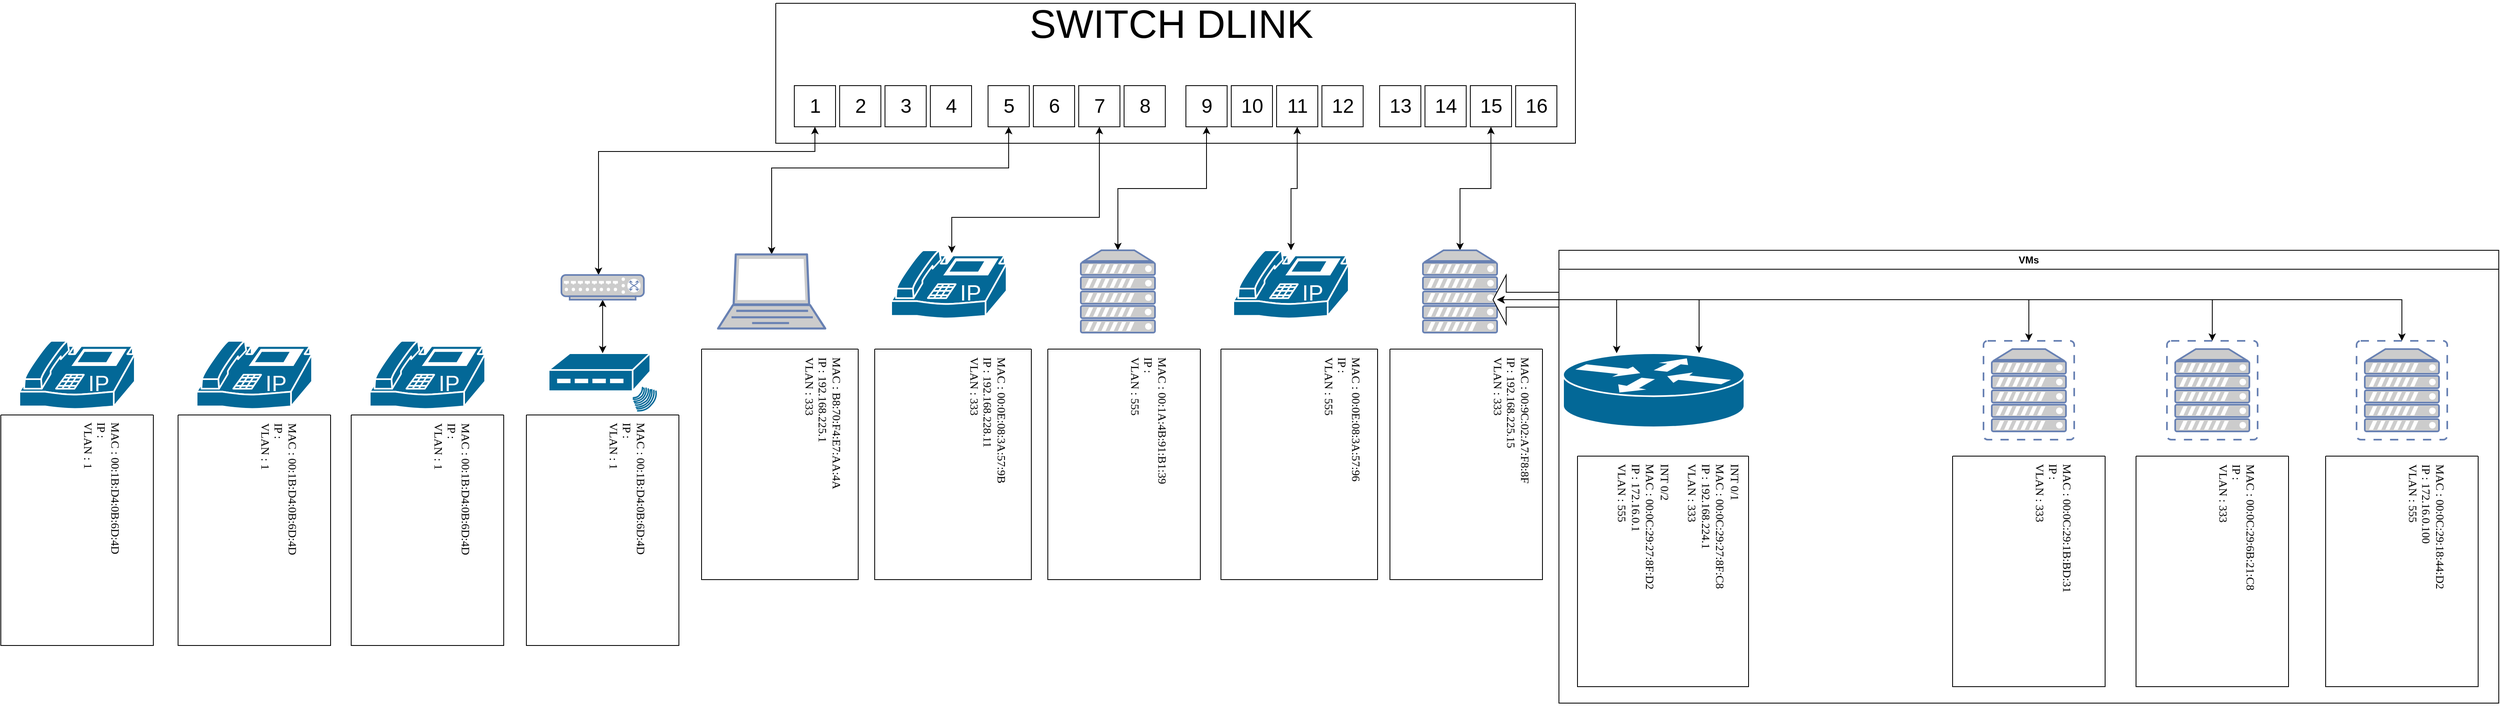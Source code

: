 <mxfile version="21.2.2" type="device">
  <diagram name="Page-1" id="Wpp4AvojSfgIg56Ua0PG">
    <mxGraphModel dx="1975" dy="1785" grid="1" gridSize="10" guides="1" tooltips="1" connect="1" arrows="1" fold="1" page="1" pageScale="1" pageWidth="850" pageHeight="1100" math="0" shadow="0">
      <root>
        <mxCell id="0" />
        <mxCell id="1" parent="0" />
        <mxCell id="R4uhG9D8vYYGGegYqyb0-5" style="edgeStyle=orthogonalEdgeStyle;rounded=0;orthogonalLoop=1;jettySize=auto;html=1;entryX=0.5;entryY=1;entryDx=0;entryDy=0;startArrow=classic;startFill=1;" edge="1" parent="1" source="R4uhG9D8vYYGGegYqyb0-6" target="R4uhG9D8vYYGGegYqyb0-10">
          <mxGeometry relative="1" as="geometry" />
        </mxCell>
        <mxCell id="R4uhG9D8vYYGGegYqyb0-6" value="" style="fontColor=#0066CC;verticalAlign=top;verticalLabelPosition=bottom;labelPosition=center;align=center;html=1;outlineConnect=0;fillColor=#CCCCCC;strokeColor=#6881B3;gradientColor=none;gradientDirection=north;strokeWidth=2;shape=mxgraph.networks.server;" vertex="1" parent="1">
          <mxGeometry x="1535" y="280" width="90" height="100" as="geometry" />
        </mxCell>
        <mxCell id="R4uhG9D8vYYGGegYqyb0-7" value="" style="swimlane;startSize=0;" vertex="1" parent="1">
          <mxGeometry x="750" y="-20" width="970" height="170" as="geometry">
            <mxRectangle x="810" y="135" width="50" height="40" as="alternateBounds" />
          </mxGeometry>
        </mxCell>
        <mxCell id="R4uhG9D8vYYGGegYqyb0-8" value="" style="rounded=0;whiteSpace=wrap;html=1;" vertex="1" parent="R4uhG9D8vYYGGegYqyb0-7">
          <mxGeometry x="732.5" y="100" width="50" height="50" as="geometry" />
        </mxCell>
        <mxCell id="R4uhG9D8vYYGGegYqyb0-9" value="" style="rounded=0;whiteSpace=wrap;html=1;" vertex="1" parent="R4uhG9D8vYYGGegYqyb0-7">
          <mxGeometry x="787.5" y="100" width="50" height="50" as="geometry" />
        </mxCell>
        <mxCell id="R4uhG9D8vYYGGegYqyb0-10" value="" style="rounded=0;whiteSpace=wrap;html=1;" vertex="1" parent="R4uhG9D8vYYGGegYqyb0-7">
          <mxGeometry x="842.5" y="100" width="50" height="50" as="geometry" />
        </mxCell>
        <mxCell id="R4uhG9D8vYYGGegYqyb0-11" value="" style="rounded=0;whiteSpace=wrap;html=1;" vertex="1" parent="R4uhG9D8vYYGGegYqyb0-7">
          <mxGeometry x="897.5" y="100" width="50" height="50" as="geometry" />
        </mxCell>
        <mxCell id="R4uhG9D8vYYGGegYqyb0-12" value="&lt;font style=&quot;font-size: 48px;&quot;&gt;SWITCH DLINK&lt;/font&gt;" style="text;html=1;strokeColor=none;fillColor=none;align=center;verticalAlign=middle;whiteSpace=wrap;rounded=0;" vertex="1" parent="R4uhG9D8vYYGGegYqyb0-7">
          <mxGeometry x="280" y="10" width="400" height="30" as="geometry" />
        </mxCell>
        <mxCell id="R4uhG9D8vYYGGegYqyb0-13" value="&lt;font style=&quot;font-size: 24px;&quot;&gt;13&lt;/font&gt;" style="text;html=1;strokeColor=none;fillColor=none;align=center;verticalAlign=middle;whiteSpace=wrap;rounded=0;" vertex="1" parent="R4uhG9D8vYYGGegYqyb0-7">
          <mxGeometry x="727.5" y="110" width="60" height="30" as="geometry" />
        </mxCell>
        <mxCell id="R4uhG9D8vYYGGegYqyb0-14" value="&lt;font style=&quot;font-size: 24px;&quot;&gt;14&lt;/font&gt;" style="text;html=1;strokeColor=none;fillColor=none;align=center;verticalAlign=middle;whiteSpace=wrap;rounded=0;" vertex="1" parent="R4uhG9D8vYYGGegYqyb0-7">
          <mxGeometry x="782.5" y="110" width="60" height="30" as="geometry" />
        </mxCell>
        <mxCell id="R4uhG9D8vYYGGegYqyb0-15" value="&lt;font style=&quot;font-size: 24px;&quot;&gt;15&lt;/font&gt;" style="text;html=1;strokeColor=none;fillColor=none;align=center;verticalAlign=middle;whiteSpace=wrap;rounded=0;" vertex="1" parent="R4uhG9D8vYYGGegYqyb0-7">
          <mxGeometry x="837.5" y="110" width="60" height="30" as="geometry" />
        </mxCell>
        <mxCell id="R4uhG9D8vYYGGegYqyb0-16" value="&lt;font style=&quot;font-size: 24px;&quot;&gt;16&lt;/font&gt;" style="text;html=1;strokeColor=none;fillColor=none;align=center;verticalAlign=middle;whiteSpace=wrap;rounded=0;" vertex="1" parent="R4uhG9D8vYYGGegYqyb0-7">
          <mxGeometry x="892.5" y="110" width="60" height="30" as="geometry" />
        </mxCell>
        <mxCell id="R4uhG9D8vYYGGegYqyb0-17" value="" style="rounded=0;whiteSpace=wrap;html=1;" vertex="1" parent="R4uhG9D8vYYGGegYqyb0-7">
          <mxGeometry x="497.5" y="100" width="50" height="50" as="geometry" />
        </mxCell>
        <mxCell id="R4uhG9D8vYYGGegYqyb0-18" value="" style="rounded=0;whiteSpace=wrap;html=1;" vertex="1" parent="R4uhG9D8vYYGGegYqyb0-7">
          <mxGeometry x="552.5" y="100" width="50" height="50" as="geometry" />
        </mxCell>
        <mxCell id="R4uhG9D8vYYGGegYqyb0-19" value="" style="rounded=0;whiteSpace=wrap;html=1;" vertex="1" parent="R4uhG9D8vYYGGegYqyb0-7">
          <mxGeometry x="607.5" y="100" width="50" height="50" as="geometry" />
        </mxCell>
        <mxCell id="R4uhG9D8vYYGGegYqyb0-20" value="" style="rounded=0;whiteSpace=wrap;html=1;" vertex="1" parent="R4uhG9D8vYYGGegYqyb0-7">
          <mxGeometry x="662.5" y="100" width="50" height="50" as="geometry" />
        </mxCell>
        <mxCell id="R4uhG9D8vYYGGegYqyb0-21" value="&lt;font style=&quot;font-size: 24px;&quot;&gt;9&lt;/font&gt;" style="text;html=1;strokeColor=none;fillColor=none;align=center;verticalAlign=middle;whiteSpace=wrap;rounded=0;" vertex="1" parent="R4uhG9D8vYYGGegYqyb0-7">
          <mxGeometry x="492.5" y="110" width="60" height="30" as="geometry" />
        </mxCell>
        <mxCell id="R4uhG9D8vYYGGegYqyb0-22" value="&lt;font style=&quot;font-size: 24px;&quot;&gt;10&lt;/font&gt;" style="text;html=1;strokeColor=none;fillColor=none;align=center;verticalAlign=middle;whiteSpace=wrap;rounded=0;" vertex="1" parent="R4uhG9D8vYYGGegYqyb0-7">
          <mxGeometry x="547.5" y="110" width="60" height="30" as="geometry" />
        </mxCell>
        <mxCell id="R4uhG9D8vYYGGegYqyb0-23" value="&lt;font style=&quot;font-size: 24px;&quot;&gt;11&lt;/font&gt;" style="text;html=1;strokeColor=none;fillColor=none;align=center;verticalAlign=middle;whiteSpace=wrap;rounded=0;" vertex="1" parent="R4uhG9D8vYYGGegYqyb0-7">
          <mxGeometry x="602.5" y="110" width="60" height="30" as="geometry" />
        </mxCell>
        <mxCell id="R4uhG9D8vYYGGegYqyb0-24" value="&lt;font style=&quot;font-size: 24px;&quot;&gt;12&lt;/font&gt;" style="text;html=1;strokeColor=none;fillColor=none;align=center;verticalAlign=middle;whiteSpace=wrap;rounded=0;" vertex="1" parent="R4uhG9D8vYYGGegYqyb0-7">
          <mxGeometry x="657.5" y="110" width="60" height="30" as="geometry" />
        </mxCell>
        <mxCell id="R4uhG9D8vYYGGegYqyb0-25" value="" style="rounded=0;whiteSpace=wrap;html=1;" vertex="1" parent="R4uhG9D8vYYGGegYqyb0-7">
          <mxGeometry x="257.5" y="100" width="50" height="50" as="geometry" />
        </mxCell>
        <mxCell id="R4uhG9D8vYYGGegYqyb0-26" value="" style="rounded=0;whiteSpace=wrap;html=1;" vertex="1" parent="R4uhG9D8vYYGGegYqyb0-7">
          <mxGeometry x="312.5" y="100" width="50" height="50" as="geometry" />
        </mxCell>
        <mxCell id="R4uhG9D8vYYGGegYqyb0-27" value="" style="rounded=0;whiteSpace=wrap;html=1;" vertex="1" parent="R4uhG9D8vYYGGegYqyb0-7">
          <mxGeometry x="367.5" y="100" width="50" height="50" as="geometry" />
        </mxCell>
        <mxCell id="R4uhG9D8vYYGGegYqyb0-28" value="" style="rounded=0;whiteSpace=wrap;html=1;" vertex="1" parent="R4uhG9D8vYYGGegYqyb0-7">
          <mxGeometry x="422.5" y="100" width="50" height="50" as="geometry" />
        </mxCell>
        <mxCell id="R4uhG9D8vYYGGegYqyb0-29" value="&lt;font style=&quot;font-size: 24px;&quot;&gt;5&lt;/font&gt;" style="text;html=1;strokeColor=none;fillColor=none;align=center;verticalAlign=middle;whiteSpace=wrap;rounded=0;" vertex="1" parent="R4uhG9D8vYYGGegYqyb0-7">
          <mxGeometry x="252.5" y="110" width="60" height="30" as="geometry" />
        </mxCell>
        <mxCell id="R4uhG9D8vYYGGegYqyb0-30" value="&lt;font style=&quot;font-size: 24px;&quot;&gt;6&lt;/font&gt;" style="text;html=1;strokeColor=none;fillColor=none;align=center;verticalAlign=middle;whiteSpace=wrap;rounded=0;" vertex="1" parent="R4uhG9D8vYYGGegYqyb0-7">
          <mxGeometry x="307.5" y="110" width="60" height="30" as="geometry" />
        </mxCell>
        <mxCell id="R4uhG9D8vYYGGegYqyb0-31" value="&lt;font style=&quot;font-size: 24px;&quot;&gt;7&lt;/font&gt;" style="text;html=1;strokeColor=none;fillColor=none;align=center;verticalAlign=middle;whiteSpace=wrap;rounded=0;" vertex="1" parent="R4uhG9D8vYYGGegYqyb0-7">
          <mxGeometry x="362.5" y="110" width="60" height="30" as="geometry" />
        </mxCell>
        <mxCell id="R4uhG9D8vYYGGegYqyb0-32" value="&lt;font style=&quot;font-size: 24px;&quot;&gt;8&lt;/font&gt;" style="text;html=1;strokeColor=none;fillColor=none;align=center;verticalAlign=middle;whiteSpace=wrap;rounded=0;" vertex="1" parent="R4uhG9D8vYYGGegYqyb0-7">
          <mxGeometry x="417.5" y="110" width="60" height="30" as="geometry" />
        </mxCell>
        <mxCell id="R4uhG9D8vYYGGegYqyb0-33" value="" style="rounded=0;whiteSpace=wrap;html=1;" vertex="1" parent="R4uhG9D8vYYGGegYqyb0-7">
          <mxGeometry x="22.5" y="100" width="50" height="50" as="geometry" />
        </mxCell>
        <mxCell id="R4uhG9D8vYYGGegYqyb0-34" value="" style="rounded=0;whiteSpace=wrap;html=1;" vertex="1" parent="R4uhG9D8vYYGGegYqyb0-7">
          <mxGeometry x="77.5" y="100" width="50" height="50" as="geometry" />
        </mxCell>
        <mxCell id="R4uhG9D8vYYGGegYqyb0-35" value="" style="rounded=0;whiteSpace=wrap;html=1;" vertex="1" parent="R4uhG9D8vYYGGegYqyb0-7">
          <mxGeometry x="132.5" y="100" width="50" height="50" as="geometry" />
        </mxCell>
        <mxCell id="R4uhG9D8vYYGGegYqyb0-36" value="" style="rounded=0;whiteSpace=wrap;html=1;" vertex="1" parent="R4uhG9D8vYYGGegYqyb0-7">
          <mxGeometry x="187.5" y="100" width="50" height="50" as="geometry" />
        </mxCell>
        <mxCell id="R4uhG9D8vYYGGegYqyb0-37" value="&lt;font style=&quot;font-size: 24px;&quot;&gt;1&lt;/font&gt;" style="text;html=1;strokeColor=none;fillColor=none;align=center;verticalAlign=middle;whiteSpace=wrap;rounded=0;" vertex="1" parent="R4uhG9D8vYYGGegYqyb0-7">
          <mxGeometry x="17.5" y="110" width="60" height="30" as="geometry" />
        </mxCell>
        <mxCell id="R4uhG9D8vYYGGegYqyb0-38" value="&lt;font style=&quot;font-size: 24px;&quot;&gt;2&lt;/font&gt;" style="text;html=1;strokeColor=none;fillColor=none;align=center;verticalAlign=middle;whiteSpace=wrap;rounded=0;" vertex="1" parent="R4uhG9D8vYYGGegYqyb0-7">
          <mxGeometry x="72.5" y="110" width="60" height="30" as="geometry" />
        </mxCell>
        <mxCell id="R4uhG9D8vYYGGegYqyb0-39" value="&lt;font style=&quot;font-size: 24px;&quot;&gt;3&lt;/font&gt;" style="text;html=1;strokeColor=none;fillColor=none;align=center;verticalAlign=middle;whiteSpace=wrap;rounded=0;" vertex="1" parent="R4uhG9D8vYYGGegYqyb0-7">
          <mxGeometry x="127.5" y="110" width="60" height="30" as="geometry" />
        </mxCell>
        <mxCell id="R4uhG9D8vYYGGegYqyb0-40" value="&lt;font style=&quot;font-size: 24px;&quot;&gt;4&lt;/font&gt;" style="text;html=1;strokeColor=none;fillColor=none;align=center;verticalAlign=middle;whiteSpace=wrap;rounded=0;" vertex="1" parent="R4uhG9D8vYYGGegYqyb0-7">
          <mxGeometry x="182.5" y="110" width="60" height="30" as="geometry" />
        </mxCell>
        <mxCell id="R4uhG9D8vYYGGegYqyb0-41" value="VMs" style="swimlane;whiteSpace=wrap;html=1;" vertex="1" parent="1">
          <mxGeometry x="1700" y="280" width="1140" height="550" as="geometry" />
        </mxCell>
        <mxCell id="R4uhG9D8vYYGGegYqyb0-42" value="" style="fontColor=#0066CC;verticalAlign=top;verticalLabelPosition=bottom;labelPosition=center;align=center;html=1;outlineConnect=0;fillColor=#CCCCCC;strokeColor=#6881B3;gradientColor=none;gradientDirection=north;strokeWidth=2;shape=mxgraph.networks.virtual_server;" vertex="1" parent="R4uhG9D8vYYGGegYqyb0-41">
          <mxGeometry x="515" y="110" width="110" height="120" as="geometry" />
        </mxCell>
        <mxCell id="R4uhG9D8vYYGGegYqyb0-43" value="" style="fontColor=#0066CC;verticalAlign=top;verticalLabelPosition=bottom;labelPosition=center;align=center;html=1;outlineConnect=0;fillColor=#CCCCCC;strokeColor=#6881B3;gradientColor=none;gradientDirection=north;strokeWidth=2;shape=mxgraph.networks.virtual_server;" vertex="1" parent="R4uhG9D8vYYGGegYqyb0-41">
          <mxGeometry x="737.5" y="110" width="110" height="120" as="geometry" />
        </mxCell>
        <mxCell id="R4uhG9D8vYYGGegYqyb0-44" value="" style="fontColor=#0066CC;verticalAlign=top;verticalLabelPosition=bottom;labelPosition=center;align=center;html=1;outlineConnect=0;fillColor=#CCCCCC;strokeColor=#6881B3;gradientColor=none;gradientDirection=north;strokeWidth=2;shape=mxgraph.networks.virtual_server;" vertex="1" parent="R4uhG9D8vYYGGegYqyb0-41">
          <mxGeometry x="967.5" y="110" width="110" height="120" as="geometry" />
        </mxCell>
        <mxCell id="R4uhG9D8vYYGGegYqyb0-45" value="" style="swimlane;startSize=0;" vertex="1" parent="R4uhG9D8vYYGGegYqyb0-41">
          <mxGeometry x="22.5" y="250" width="207.5" height="280" as="geometry">
            <mxRectangle x="1485" y="390" width="50" height="40" as="alternateBounds" />
          </mxGeometry>
        </mxCell>
        <mxCell id="R4uhG9D8vYYGGegYqyb0-46" value="&lt;div style=&quot;font-size: 14px;&quot;&gt;&lt;span style=&quot;background-color: initial; font-family: &amp;quot;Lucida Console&amp;quot;;&quot;&gt;INT 0/1&lt;br&gt;MAC : 00:0C:29:27:8F:C8&lt;/span&gt;&lt;/div&gt;&lt;font style=&quot;font-size: 14px;&quot; face=&quot;Lucida Console&quot;&gt;&lt;div style=&quot;&quot;&gt;IP : 192.168.224.1&lt;br&gt;VLAN : 333&lt;br&gt;&lt;br&gt;INT 0/2&lt;br&gt;&lt;div style=&quot;border-color: var(--border-color); font-family: Helvetica;&quot;&gt;&lt;span style=&quot;border-color: var(--border-color); background-color: initial; font-family: &amp;quot;Lucida Console&amp;quot;;&quot;&gt;MAC : 00:0C:29:27:8F:D2&lt;/span&gt;&lt;/div&gt;&lt;font style=&quot;border-color: var(--border-color);&quot; face=&quot;Lucida Console&quot;&gt;IP : 172.16.0.1&lt;br style=&quot;border-color: var(--border-color);&quot;&gt;VLAN : 555&lt;/font&gt;&lt;/div&gt;&lt;/font&gt;" style="text;html=1;strokeColor=none;fillColor=none;align=left;verticalAlign=middle;whiteSpace=wrap;rounded=0;rotation=90;" vertex="1" parent="R4uhG9D8vYYGGegYqyb0-45">
          <mxGeometry x="-25" y="100" width="295" height="110" as="geometry" />
        </mxCell>
        <mxCell id="R4uhG9D8vYYGGegYqyb0-47" value="" style="swimlane;startSize=0;" vertex="1" parent="R4uhG9D8vYYGGegYqyb0-41">
          <mxGeometry x="477.5" y="250" width="185" height="280" as="geometry">
            <mxRectangle x="1485" y="390" width="50" height="40" as="alternateBounds" />
          </mxGeometry>
        </mxCell>
        <mxCell id="R4uhG9D8vYYGGegYqyb0-48" value="&lt;div style=&quot;font-size: 14px;&quot;&gt;&lt;span style=&quot;background-color: initial; font-family: &amp;quot;Lucida Console&amp;quot;;&quot;&gt;MAC : 00:0C:29:1B:BD:31&lt;/span&gt;&lt;/div&gt;&lt;font style=&quot;font-size: 14px;&quot; face=&quot;Lucida Console&quot;&gt;&lt;div style=&quot;&quot;&gt;&lt;span style=&quot;background-color: initial;&quot;&gt;IP :&amp;nbsp;&lt;br&gt;VLAN : 333&lt;/span&gt;&lt;/div&gt;&lt;/font&gt;" style="text;html=1;strokeColor=none;fillColor=none;align=left;verticalAlign=middle;whiteSpace=wrap;rounded=0;rotation=90;" vertex="1" parent="R4uhG9D8vYYGGegYqyb0-47">
          <mxGeometry x="-25" y="100" width="295" height="110" as="geometry" />
        </mxCell>
        <mxCell id="R4uhG9D8vYYGGegYqyb0-49" value="" style="swimlane;startSize=0;" vertex="1" parent="R4uhG9D8vYYGGegYqyb0-41">
          <mxGeometry x="700" y="250" width="185" height="280" as="geometry">
            <mxRectangle x="1485" y="390" width="50" height="40" as="alternateBounds" />
          </mxGeometry>
        </mxCell>
        <mxCell id="R4uhG9D8vYYGGegYqyb0-50" value="&lt;div style=&quot;font-size: 14px;&quot;&gt;&lt;span style=&quot;background-color: initial; font-family: &amp;quot;Lucida Console&amp;quot;;&quot;&gt;MAC : 00:0C:29:6B:21:C8&lt;/span&gt;&lt;/div&gt;&lt;font style=&quot;font-size: 14px;&quot; face=&quot;Lucida Console&quot;&gt;&lt;div style=&quot;&quot;&gt;&lt;span style=&quot;background-color: initial;&quot;&gt;IP :&amp;nbsp;&lt;br&gt;VLAN : 333&lt;/span&gt;&lt;/div&gt;&lt;/font&gt;" style="text;html=1;strokeColor=none;fillColor=none;align=left;verticalAlign=middle;whiteSpace=wrap;rounded=0;rotation=90;" vertex="1" parent="R4uhG9D8vYYGGegYqyb0-49">
          <mxGeometry x="-25" y="100" width="295" height="110" as="geometry" />
        </mxCell>
        <mxCell id="R4uhG9D8vYYGGegYqyb0-51" value="" style="swimlane;startSize=0;" vertex="1" parent="R4uhG9D8vYYGGegYqyb0-41">
          <mxGeometry x="930" y="250" width="185" height="280" as="geometry">
            <mxRectangle x="1485" y="390" width="50" height="40" as="alternateBounds" />
          </mxGeometry>
        </mxCell>
        <mxCell id="R4uhG9D8vYYGGegYqyb0-52" value="&lt;div style=&quot;font-size: 14px;&quot;&gt;&lt;span style=&quot;background-color: initial; font-family: &amp;quot;Lucida Console&amp;quot;;&quot;&gt;MAC : 00:0C:29:18:44:D2&lt;/span&gt;&lt;/div&gt;&lt;font style=&quot;font-size: 14px;&quot; face=&quot;Lucida Console&quot;&gt;&lt;div style=&quot;&quot;&gt;&lt;span style=&quot;background-color: initial;&quot;&gt;IP : 172.16.0.100&lt;br&gt;VLAN : 555&lt;/span&gt;&lt;/div&gt;&lt;/font&gt;" style="text;html=1;strokeColor=none;fillColor=none;align=left;verticalAlign=middle;whiteSpace=wrap;rounded=0;rotation=90;" vertex="1" parent="R4uhG9D8vYYGGegYqyb0-51">
          <mxGeometry x="-25" y="100" width="295" height="110" as="geometry" />
        </mxCell>
        <mxCell id="R4uhG9D8vYYGGegYqyb0-53" value="" style="shape=mxgraph.cisco.routers.router;sketch=0;html=1;pointerEvents=1;dashed=0;fillColor=#036897;strokeColor=#ffffff;strokeWidth=2;verticalLabelPosition=bottom;verticalAlign=top;align=center;outlineConnect=0;" vertex="1" parent="R4uhG9D8vYYGGegYqyb0-41">
          <mxGeometry x="5" y="125" width="220" height="90" as="geometry" />
        </mxCell>
        <mxCell id="R4uhG9D8vYYGGegYqyb0-54" value="" style="shape=singleArrow;direction=west;whiteSpace=wrap;html=1;" vertex="1" parent="1">
          <mxGeometry x="1620" y="310" width="80" height="60" as="geometry" />
        </mxCell>
        <mxCell id="R4uhG9D8vYYGGegYqyb0-55" value="" style="swimlane;startSize=0;" vertex="1" parent="1">
          <mxGeometry x="1495" y="400" width="185" height="280" as="geometry">
            <mxRectangle x="1485" y="390" width="50" height="40" as="alternateBounds" />
          </mxGeometry>
        </mxCell>
        <mxCell id="R4uhG9D8vYYGGegYqyb0-56" value="&lt;div style=&quot;font-size: 14px;&quot;&gt;&lt;span style=&quot;background-color: initial; font-family: &amp;quot;Lucida Console&amp;quot;;&quot;&gt;MAC : 00:9C:02:A7:F8:8F&lt;/span&gt;&lt;br&gt;&lt;/div&gt;&lt;font style=&quot;font-size: 14px;&quot; face=&quot;Lucida Console&quot;&gt;&lt;div style=&quot;&quot;&gt;&lt;span style=&quot;background-color: initial;&quot;&gt;IP : 192.168.225.15&lt;br&gt;VLAN : 333&lt;/span&gt;&lt;/div&gt;&lt;/font&gt;" style="text;html=1;strokeColor=none;fillColor=none;align=left;verticalAlign=middle;whiteSpace=wrap;rounded=0;rotation=90;" vertex="1" parent="R4uhG9D8vYYGGegYqyb0-55">
          <mxGeometry y="125" width="295" height="60" as="geometry" />
        </mxCell>
        <mxCell id="R4uhG9D8vYYGGegYqyb0-57" style="edgeStyle=orthogonalEdgeStyle;rounded=0;orthogonalLoop=1;jettySize=auto;html=1;startArrow=classic;startFill=1;" edge="1" parent="1" target="R4uhG9D8vYYGGegYqyb0-6">
          <mxGeometry relative="1" as="geometry">
            <Array as="points">
              <mxPoint x="1770" y="405" />
              <mxPoint x="1770" y="340" />
            </Array>
            <mxPoint x="1770" y="405" as="sourcePoint" />
          </mxGeometry>
        </mxCell>
        <mxCell id="R4uhG9D8vYYGGegYqyb0-58" style="edgeStyle=orthogonalEdgeStyle;rounded=0;orthogonalLoop=1;jettySize=auto;html=1;startArrow=classic;startFill=1;" edge="1" parent="1" source="R4uhG9D8vYYGGegYqyb0-42" target="R4uhG9D8vYYGGegYqyb0-6">
          <mxGeometry relative="1" as="geometry">
            <Array as="points">
              <mxPoint x="2270" y="340" />
            </Array>
          </mxGeometry>
        </mxCell>
        <mxCell id="R4uhG9D8vYYGGegYqyb0-59" style="edgeStyle=orthogonalEdgeStyle;rounded=0;orthogonalLoop=1;jettySize=auto;html=1;startArrow=classic;startFill=1;" edge="1" parent="1" source="R4uhG9D8vYYGGegYqyb0-53" target="R4uhG9D8vYYGGegYqyb0-6">
          <mxGeometry relative="1" as="geometry">
            <Array as="points">
              <mxPoint x="1870" y="340" />
            </Array>
            <mxPoint x="2267.5" y="390" as="sourcePoint" />
          </mxGeometry>
        </mxCell>
        <mxCell id="R4uhG9D8vYYGGegYqyb0-60" style="edgeStyle=orthogonalEdgeStyle;rounded=0;orthogonalLoop=1;jettySize=auto;html=1;startArrow=classic;startFill=1;" edge="1" parent="1" source="R4uhG9D8vYYGGegYqyb0-43" target="R4uhG9D8vYYGGegYqyb0-6">
          <mxGeometry relative="1" as="geometry">
            <Array as="points">
              <mxPoint x="2493" y="340" />
            </Array>
          </mxGeometry>
        </mxCell>
        <mxCell id="R4uhG9D8vYYGGegYqyb0-61" style="edgeStyle=orthogonalEdgeStyle;rounded=0;orthogonalLoop=1;jettySize=auto;html=1;startArrow=classic;startFill=1;" edge="1" parent="1" source="R4uhG9D8vYYGGegYqyb0-44" target="R4uhG9D8vYYGGegYqyb0-6">
          <mxGeometry relative="1" as="geometry">
            <Array as="points">
              <mxPoint x="2723" y="340" />
            </Array>
          </mxGeometry>
        </mxCell>
        <mxCell id="R4uhG9D8vYYGGegYqyb0-62" style="edgeStyle=orthogonalEdgeStyle;rounded=0;orthogonalLoop=1;jettySize=auto;html=1;entryX=0.5;entryY=1;entryDx=0;entryDy=0;startArrow=classic;startFill=1;" edge="1" parent="1" source="R4uhG9D8vYYGGegYqyb0-78" target="R4uhG9D8vYYGGegYqyb0-19">
          <mxGeometry relative="1" as="geometry">
            <mxPoint x="1375" y="280.0" as="sourcePoint" />
          </mxGeometry>
        </mxCell>
        <mxCell id="R4uhG9D8vYYGGegYqyb0-63" value="" style="swimlane;startSize=0;" vertex="1" parent="1">
          <mxGeometry x="1290" y="400" width="190" height="280" as="geometry">
            <mxRectangle x="1485" y="390" width="50" height="40" as="alternateBounds" />
          </mxGeometry>
        </mxCell>
        <mxCell id="R4uhG9D8vYYGGegYqyb0-64" value="&lt;div style=&quot;font-size: 14px;&quot;&gt;&lt;span style=&quot;background-color: initial; font-family: &amp;quot;Lucida Console&amp;quot;;&quot;&gt;MAC : 00:0E:08:3A:57:96&lt;/span&gt;&lt;br&gt;&lt;/div&gt;&lt;font style=&quot;font-size: 14px;&quot; face=&quot;Lucida Console&quot;&gt;&lt;div style=&quot;&quot;&gt;&lt;span style=&quot;background-color: initial;&quot;&gt;IP :&amp;nbsp;&lt;br&gt;VLAN : 555&lt;/span&gt;&lt;/div&gt;&lt;/font&gt;" style="text;html=1;strokeColor=none;fillColor=none;align=left;verticalAlign=middle;whiteSpace=wrap;rounded=0;rotation=90;" vertex="1" parent="R4uhG9D8vYYGGegYqyb0-63">
          <mxGeometry y="120" width="295" height="70" as="geometry" />
        </mxCell>
        <mxCell id="R4uhG9D8vYYGGegYqyb0-65" style="edgeStyle=orthogonalEdgeStyle;rounded=0;orthogonalLoop=1;jettySize=auto;html=1;exitX=0.5;exitY=0;exitDx=0;exitDy=0;exitPerimeter=0;entryX=0.5;entryY=1;entryDx=0;entryDy=0;startArrow=classic;startFill=1;" edge="1" parent="1" source="R4uhG9D8vYYGGegYqyb0-66" target="R4uhG9D8vYYGGegYqyb0-17">
          <mxGeometry relative="1" as="geometry" />
        </mxCell>
        <mxCell id="R4uhG9D8vYYGGegYqyb0-66" value="" style="fontColor=#0066CC;verticalAlign=top;verticalLabelPosition=bottom;labelPosition=center;align=center;html=1;outlineConnect=0;fillColor=#CCCCCC;strokeColor=#6881B3;gradientColor=none;gradientDirection=north;strokeWidth=2;shape=mxgraph.networks.server;" vertex="1" parent="1">
          <mxGeometry x="1120" y="280" width="90" height="100" as="geometry" />
        </mxCell>
        <mxCell id="R4uhG9D8vYYGGegYqyb0-67" value="" style="swimlane;startSize=0;" vertex="1" parent="1">
          <mxGeometry x="1080" y="400" width="185" height="280" as="geometry">
            <mxRectangle x="1485" y="390" width="50" height="40" as="alternateBounds" />
          </mxGeometry>
        </mxCell>
        <mxCell id="R4uhG9D8vYYGGegYqyb0-68" value="&lt;div style=&quot;font-size: 14px;&quot;&gt;&lt;span style=&quot;background-color: initial; font-family: &amp;quot;Lucida Console&amp;quot;;&quot;&gt;MAC : 00:1A:4B:91:B1:39&lt;/span&gt;&lt;br&gt;&lt;/div&gt;&lt;font style=&quot;font-size: 14px;&quot; face=&quot;Lucida Console&quot;&gt;&lt;div style=&quot;&quot;&gt;&lt;span style=&quot;background-color: initial;&quot;&gt;IP :&amp;nbsp;&lt;br&gt;VLAN : 555&lt;/span&gt;&lt;/div&gt;&lt;/font&gt;" style="text;html=1;strokeColor=none;fillColor=none;align=left;verticalAlign=middle;whiteSpace=wrap;rounded=0;rotation=90;" vertex="1" parent="R4uhG9D8vYYGGegYqyb0-67">
          <mxGeometry x="-25" y="100" width="295" height="110" as="geometry" />
        </mxCell>
        <mxCell id="R4uhG9D8vYYGGegYqyb0-69" style="edgeStyle=orthogonalEdgeStyle;rounded=0;orthogonalLoop=1;jettySize=auto;html=1;exitX=0.525;exitY=0.039;exitDx=0;exitDy=0;exitPerimeter=0;entryX=0.5;entryY=1;entryDx=0;entryDy=0;startArrow=classic;startFill=1;" edge="1" parent="1" source="R4uhG9D8vYYGGegYqyb0-79" target="R4uhG9D8vYYGGegYqyb0-27">
          <mxGeometry relative="1" as="geometry">
            <mxPoint x="955" y="280.0" as="sourcePoint" />
            <Array as="points">
              <mxPoint x="963" y="240" />
              <mxPoint x="1143" y="240" />
            </Array>
          </mxGeometry>
        </mxCell>
        <mxCell id="R4uhG9D8vYYGGegYqyb0-70" value="" style="swimlane;startSize=0;" vertex="1" parent="1">
          <mxGeometry x="870" y="400" width="190" height="280" as="geometry">
            <mxRectangle x="1485" y="390" width="50" height="40" as="alternateBounds" />
          </mxGeometry>
        </mxCell>
        <mxCell id="R4uhG9D8vYYGGegYqyb0-71" value="&lt;div style=&quot;font-size: 14px;&quot;&gt;&lt;span style=&quot;background-color: initial; font-family: &amp;quot;Lucida Console&amp;quot;;&quot;&gt;MAC : 00:0E:08:3A:57:9B&lt;/span&gt;&lt;/div&gt;&lt;font style=&quot;font-size: 14px;&quot; face=&quot;Lucida Console&quot;&gt;&lt;div style=&quot;&quot;&gt;&lt;span style=&quot;background-color: initial;&quot;&gt;IP : 192.168.228.11&lt;br&gt;VLAN : 333&lt;/span&gt;&lt;/div&gt;&lt;/font&gt;" style="text;html=1;strokeColor=none;fillColor=none;align=left;verticalAlign=middle;whiteSpace=wrap;rounded=0;rotation=90;" vertex="1" parent="R4uhG9D8vYYGGegYqyb0-70">
          <mxGeometry x="-10" y="125" width="295" height="60" as="geometry" />
        </mxCell>
        <mxCell id="R4uhG9D8vYYGGegYqyb0-72" style="edgeStyle=orthogonalEdgeStyle;rounded=0;orthogonalLoop=1;jettySize=auto;html=1;exitX=0.5;exitY=0;exitDx=0;exitDy=0;exitPerimeter=0;entryX=0.5;entryY=1;entryDx=0;entryDy=0;startArrow=classic;startFill=1;" edge="1" parent="1" source="R4uhG9D8vYYGGegYqyb0-80" target="R4uhG9D8vYYGGegYqyb0-25">
          <mxGeometry relative="1" as="geometry">
            <Array as="points">
              <mxPoint x="745" y="180" />
              <mxPoint x="1033" y="180" />
            </Array>
            <mxPoint x="745" y="280.0" as="sourcePoint" />
          </mxGeometry>
        </mxCell>
        <mxCell id="R4uhG9D8vYYGGegYqyb0-73" value="" style="swimlane;startSize=0;" vertex="1" parent="1">
          <mxGeometry x="660" y="400" width="190" height="280" as="geometry">
            <mxRectangle x="1485" y="390" width="50" height="40" as="alternateBounds" />
          </mxGeometry>
        </mxCell>
        <mxCell id="R4uhG9D8vYYGGegYqyb0-74" value="&lt;div style=&quot;font-size: 14px;&quot;&gt;&lt;span style=&quot;background-color: initial; font-family: &amp;quot;Lucida Console&amp;quot;;&quot;&gt;MAC : B8:70:F4:E7:AA:4A&lt;/span&gt;&lt;/div&gt;&lt;font style=&quot;font-size: 14px;&quot; face=&quot;Lucida Console&quot;&gt;&lt;div style=&quot;&quot;&gt;&lt;span style=&quot;background-color: initial;&quot;&gt;IP : 192.168.225.1&lt;br&gt;VLAN : 333&lt;/span&gt;&lt;/div&gt;&lt;/font&gt;" style="text;html=1;strokeColor=none;fillColor=none;align=left;verticalAlign=middle;whiteSpace=wrap;rounded=0;rotation=90;" vertex="1" parent="R4uhG9D8vYYGGegYqyb0-73">
          <mxGeometry y="125" width="295" height="60" as="geometry" />
        </mxCell>
        <mxCell id="R4uhG9D8vYYGGegYqyb0-75" style="edgeStyle=orthogonalEdgeStyle;rounded=0;orthogonalLoop=1;jettySize=auto;html=1;entryX=0.5;entryY=1;entryDx=0;entryDy=0;startArrow=classic;startFill=1;" edge="1" parent="1" source="R4uhG9D8vYYGGegYqyb0-83" target="R4uhG9D8vYYGGegYqyb0-33">
          <mxGeometry relative="1" as="geometry">
            <Array as="points">
              <mxPoint x="535" y="160" />
              <mxPoint x="798" y="160" />
            </Array>
            <mxPoint x="535" y="280" as="sourcePoint" />
          </mxGeometry>
        </mxCell>
        <mxCell id="R4uhG9D8vYYGGegYqyb0-76" value="" style="swimlane;startSize=0;" vertex="1" parent="1">
          <mxGeometry x="447.5" y="480" width="185" height="280" as="geometry">
            <mxRectangle x="1485" y="390" width="50" height="40" as="alternateBounds" />
          </mxGeometry>
        </mxCell>
        <mxCell id="R4uhG9D8vYYGGegYqyb0-77" value="&lt;div style=&quot;font-size: 14px;&quot;&gt;&lt;span style=&quot;background-color: initial; font-family: &amp;quot;Lucida Console&amp;quot;;&quot;&gt;MAC : 00:1B:D4:0B:6D:4D&lt;/span&gt;&lt;/div&gt;&lt;font style=&quot;font-size: 14px;&quot; face=&quot;Lucida Console&quot;&gt;&lt;div style=&quot;&quot;&gt;&lt;span style=&quot;background-color: initial;&quot;&gt;IP :&amp;nbsp;&lt;br&gt;VLAN : 1&lt;/span&gt;&lt;/div&gt;&lt;/font&gt;" style="text;html=1;strokeColor=none;fillColor=none;align=left;verticalAlign=middle;whiteSpace=wrap;rounded=0;rotation=90;" vertex="1" parent="R4uhG9D8vYYGGegYqyb0-76">
          <mxGeometry x="-25" y="100" width="295" height="110" as="geometry" />
        </mxCell>
        <mxCell id="R4uhG9D8vYYGGegYqyb0-78" value="" style="shape=mxgraph.cisco.modems_and_phones.ip_phone;sketch=0;html=1;pointerEvents=1;dashed=0;fillColor=#036897;strokeColor=#ffffff;strokeWidth=2;verticalLabelPosition=bottom;verticalAlign=top;align=center;outlineConnect=0;" vertex="1" parent="1">
          <mxGeometry x="1305" y="280" width="140" height="85" as="geometry" />
        </mxCell>
        <mxCell id="R4uhG9D8vYYGGegYqyb0-79" value="" style="shape=mxgraph.cisco.modems_and_phones.ip_phone;sketch=0;html=1;pointerEvents=1;dashed=0;fillColor=#036897;strokeColor=#ffffff;strokeWidth=2;verticalLabelPosition=bottom;verticalAlign=top;align=center;outlineConnect=0;" vertex="1" parent="1">
          <mxGeometry x="890" y="280" width="140" height="85" as="geometry" />
        </mxCell>
        <mxCell id="R4uhG9D8vYYGGegYqyb0-80" value="" style="fontColor=#0066CC;verticalAlign=top;verticalLabelPosition=bottom;labelPosition=center;align=center;html=1;outlineConnect=0;fillColor=#CCCCCC;strokeColor=#6881B3;gradientColor=none;gradientDirection=north;strokeWidth=2;shape=mxgraph.networks.laptop;" vertex="1" parent="1">
          <mxGeometry x="680" y="285" width="130" height="90" as="geometry" />
        </mxCell>
        <mxCell id="R4uhG9D8vYYGGegYqyb0-81" value="" style="shape=mxgraph.cisco.modems_and_phones.rf_modem;sketch=0;html=1;pointerEvents=1;dashed=0;fillColor=#036897;strokeColor=#ffffff;strokeWidth=2;verticalLabelPosition=bottom;verticalAlign=top;align=center;outlineConnect=0;" vertex="1" parent="1">
          <mxGeometry x="474.5" y="405" width="131" height="70" as="geometry" />
        </mxCell>
        <mxCell id="R4uhG9D8vYYGGegYqyb0-82" style="edgeStyle=orthogonalEdgeStyle;rounded=0;orthogonalLoop=1;jettySize=auto;html=1;entryX=0.5;entryY=0;entryDx=0;entryDy=0;entryPerimeter=0;startArrow=classic;startFill=1;" edge="1" parent="1" source="R4uhG9D8vYYGGegYqyb0-83" target="R4uhG9D8vYYGGegYqyb0-81">
          <mxGeometry relative="1" as="geometry" />
        </mxCell>
        <mxCell id="R4uhG9D8vYYGGegYqyb0-83" value="" style="fontColor=#0066CC;verticalAlign=top;verticalLabelPosition=bottom;labelPosition=center;align=center;html=1;outlineConnect=0;fillColor=#CCCCCC;strokeColor=#6881B3;gradientColor=none;gradientDirection=north;strokeWidth=2;shape=mxgraph.networks.switch;" vertex="1" parent="1">
          <mxGeometry x="490" y="310" width="100" height="30" as="geometry" />
        </mxCell>
        <mxCell id="R4uhG9D8vYYGGegYqyb0-84" value="" style="shape=mxgraph.cisco.modems_and_phones.ip_phone;sketch=0;html=1;pointerEvents=1;dashed=0;fillColor=#036897;strokeColor=#ffffff;strokeWidth=2;verticalLabelPosition=bottom;verticalAlign=top;align=center;outlineConnect=0;" vertex="1" parent="1">
          <mxGeometry x="47.5" y="390" width="140" height="85" as="geometry" />
        </mxCell>
        <mxCell id="R4uhG9D8vYYGGegYqyb0-85" value="" style="shape=mxgraph.cisco.modems_and_phones.ip_phone;sketch=0;html=1;pointerEvents=1;dashed=0;fillColor=#036897;strokeColor=#ffffff;strokeWidth=2;verticalLabelPosition=bottom;verticalAlign=top;align=center;outlineConnect=0;" vertex="1" parent="1">
          <mxGeometry x="257.5" y="390" width="140" height="85" as="geometry" />
        </mxCell>
        <mxCell id="R4uhG9D8vYYGGegYqyb0-86" value="" style="swimlane;startSize=0;" vertex="1" parent="1">
          <mxGeometry x="235" y="480" width="185" height="280" as="geometry">
            <mxRectangle x="1485" y="390" width="50" height="40" as="alternateBounds" />
          </mxGeometry>
        </mxCell>
        <mxCell id="R4uhG9D8vYYGGegYqyb0-87" value="&lt;div style=&quot;font-size: 14px;&quot;&gt;&lt;span style=&quot;background-color: initial; font-family: &amp;quot;Lucida Console&amp;quot;;&quot;&gt;MAC : 00:1B:D4:0B:6D:4D&lt;/span&gt;&lt;/div&gt;&lt;font style=&quot;font-size: 14px;&quot; face=&quot;Lucida Console&quot;&gt;&lt;div style=&quot;&quot;&gt;&lt;span style=&quot;background-color: initial;&quot;&gt;IP :&amp;nbsp;&lt;br&gt;VLAN : 1&lt;/span&gt;&lt;/div&gt;&lt;/font&gt;" style="text;html=1;strokeColor=none;fillColor=none;align=left;verticalAlign=middle;whiteSpace=wrap;rounded=0;rotation=90;" vertex="1" parent="R4uhG9D8vYYGGegYqyb0-86">
          <mxGeometry x="-25" y="100" width="295" height="110" as="geometry" />
        </mxCell>
        <mxCell id="R4uhG9D8vYYGGegYqyb0-88" value="" style="swimlane;startSize=0;" vertex="1" parent="1">
          <mxGeometry x="25" y="480" width="185" height="280" as="geometry">
            <mxRectangle x="1485" y="390" width="50" height="40" as="alternateBounds" />
          </mxGeometry>
        </mxCell>
        <mxCell id="R4uhG9D8vYYGGegYqyb0-89" value="&lt;div style=&quot;font-size: 14px;&quot;&gt;&lt;span style=&quot;background-color: initial; font-family: &amp;quot;Lucida Console&amp;quot;;&quot;&gt;MAC : 00:1B:D4:0B:6D:4D&lt;/span&gt;&lt;/div&gt;&lt;font style=&quot;font-size: 14px;&quot; face=&quot;Lucida Console&quot;&gt;&lt;div style=&quot;&quot;&gt;&lt;span style=&quot;background-color: initial;&quot;&gt;IP :&amp;nbsp;&lt;br&gt;VLAN : 1&lt;/span&gt;&lt;/div&gt;&lt;/font&gt;" style="text;html=1;strokeColor=none;fillColor=none;align=left;verticalAlign=middle;whiteSpace=wrap;rounded=0;rotation=90;" vertex="1" parent="R4uhG9D8vYYGGegYqyb0-88">
          <mxGeometry x="-25" y="100" width="295" height="110" as="geometry" />
        </mxCell>
        <mxCell id="R4uhG9D8vYYGGegYqyb0-178" value="" style="shape=mxgraph.cisco.modems_and_phones.ip_phone;sketch=0;html=1;pointerEvents=1;dashed=0;fillColor=#036897;strokeColor=#ffffff;strokeWidth=2;verticalLabelPosition=bottom;verticalAlign=top;align=center;outlineConnect=0;" vertex="1" parent="1">
          <mxGeometry x="-167.5" y="390" width="140" height="85" as="geometry" />
        </mxCell>
        <mxCell id="R4uhG9D8vYYGGegYqyb0-179" value="" style="swimlane;startSize=0;" vertex="1" parent="1">
          <mxGeometry x="-190" y="480" width="185" height="280" as="geometry">
            <mxRectangle x="1485" y="390" width="50" height="40" as="alternateBounds" />
          </mxGeometry>
        </mxCell>
        <mxCell id="R4uhG9D8vYYGGegYqyb0-180" value="&lt;div style=&quot;font-size: 14px;&quot;&gt;&lt;span style=&quot;background-color: initial; font-family: &amp;quot;Lucida Console&amp;quot;;&quot;&gt;MAC : 00:1B:D4:0B:6D:4D&lt;/span&gt;&lt;/div&gt;&lt;font style=&quot;font-size: 14px;&quot; face=&quot;Lucida Console&quot;&gt;&lt;div style=&quot;&quot;&gt;&lt;span style=&quot;background-color: initial;&quot;&gt;IP :&amp;nbsp;&lt;br&gt;VLAN : 1&lt;/span&gt;&lt;/div&gt;&lt;/font&gt;" style="text;html=1;strokeColor=none;fillColor=none;align=left;verticalAlign=middle;whiteSpace=wrap;rounded=0;rotation=90;" vertex="1" parent="R4uhG9D8vYYGGegYqyb0-179">
          <mxGeometry x="-25" y="100" width="295" height="110" as="geometry" />
        </mxCell>
      </root>
    </mxGraphModel>
  </diagram>
</mxfile>
